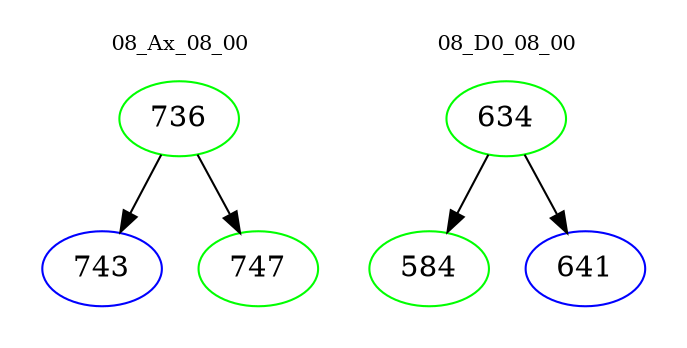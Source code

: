 digraph{
subgraph cluster_0 {
color = white
label = "08_Ax_08_00";
fontsize=10;
T0_736 [label="736", color="green"]
T0_736 -> T0_743 [color="black"]
T0_743 [label="743", color="blue"]
T0_736 -> T0_747 [color="black"]
T0_747 [label="747", color="green"]
}
subgraph cluster_1 {
color = white
label = "08_D0_08_00";
fontsize=10;
T1_634 [label="634", color="green"]
T1_634 -> T1_584 [color="black"]
T1_584 [label="584", color="green"]
T1_634 -> T1_641 [color="black"]
T1_641 [label="641", color="blue"]
}
}
